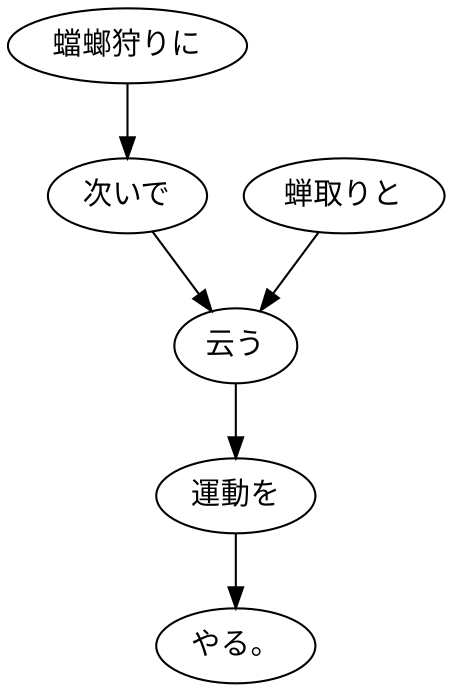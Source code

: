 digraph graph4009 {
	node0 [label="蟷螂狩りに"];
	node1 [label="次いで"];
	node2 [label="蝉取りと"];
	node3 [label="云う"];
	node4 [label="運動を"];
	node5 [label="やる。"];
	node0 -> node1;
	node1 -> node3;
	node2 -> node3;
	node3 -> node4;
	node4 -> node5;
}
